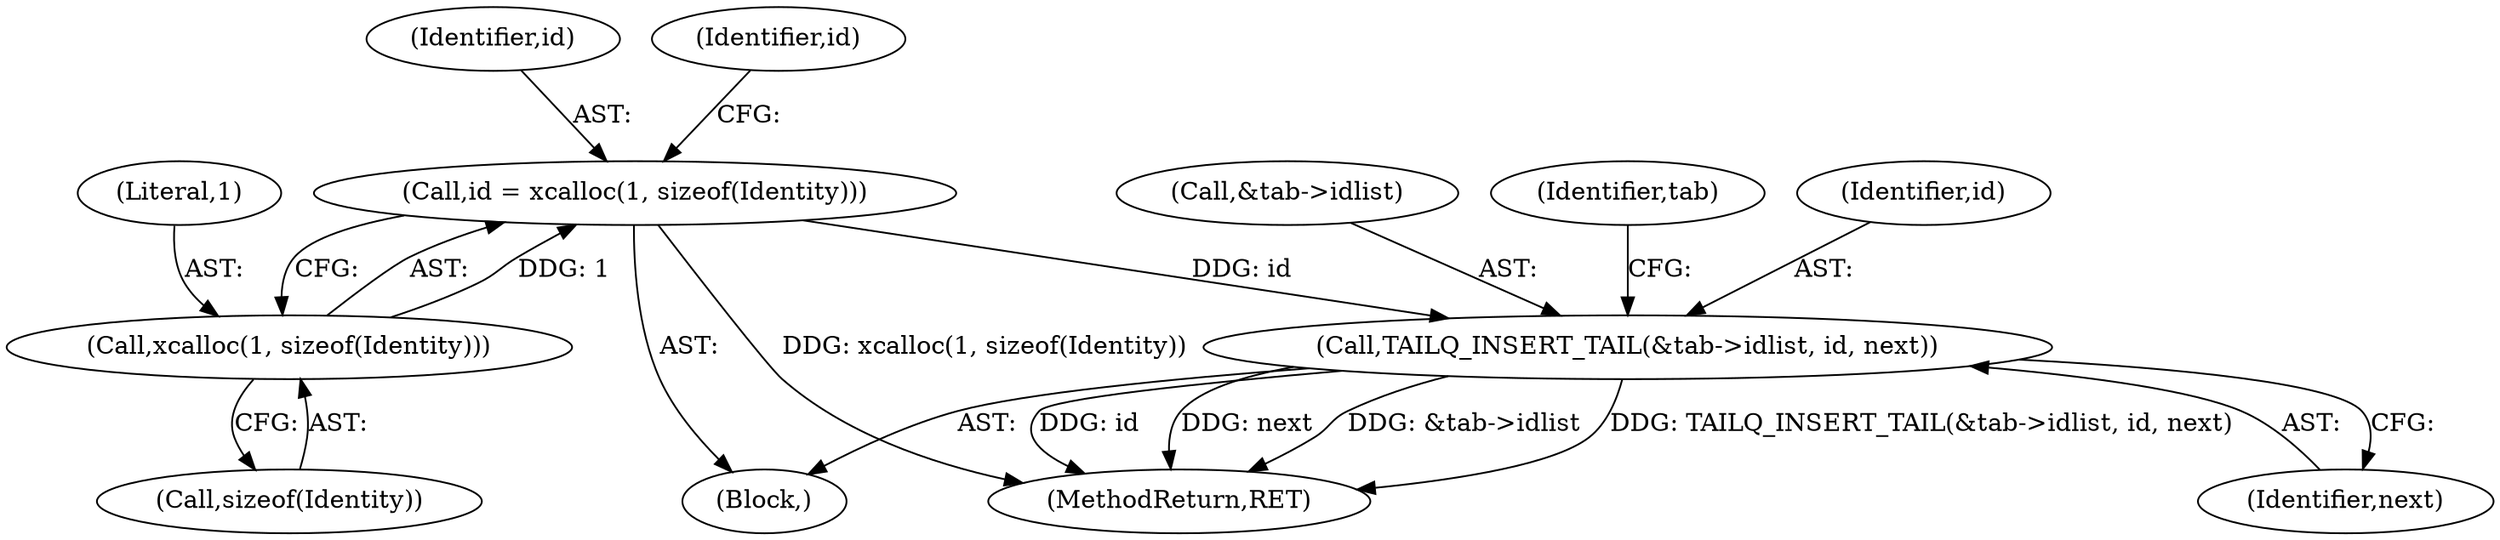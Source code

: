 digraph "0_src_9476ce1dd37d3c3218d5640b74c34c65e5f4efe5_0@pointer" {
"1000310" [label="(Call,TAILQ_INSERT_TAIL(&tab->idlist, id, next))"];
"1000277" [label="(Call,id = xcalloc(1, sizeof(Identity)))"];
"1000279" [label="(Call,xcalloc(1, sizeof(Identity)))"];
"1000311" [label="(Call,&tab->idlist)"];
"1000277" [label="(Call,id = xcalloc(1, sizeof(Identity)))"];
"1000276" [label="(Block,)"];
"1000316" [label="(Identifier,next)"];
"1000319" [label="(Identifier,tab)"];
"1000278" [label="(Identifier,id)"];
"1000281" [label="(Call,sizeof(Identity))"];
"1000279" [label="(Call,xcalloc(1, sizeof(Identity)))"];
"1000310" [label="(Call,TAILQ_INSERT_TAIL(&tab->idlist, id, next))"];
"1000343" [label="(MethodReturn,RET)"];
"1000285" [label="(Identifier,id)"];
"1000280" [label="(Literal,1)"];
"1000315" [label="(Identifier,id)"];
"1000310" -> "1000276"  [label="AST: "];
"1000310" -> "1000316"  [label="CFG: "];
"1000311" -> "1000310"  [label="AST: "];
"1000315" -> "1000310"  [label="AST: "];
"1000316" -> "1000310"  [label="AST: "];
"1000319" -> "1000310"  [label="CFG: "];
"1000310" -> "1000343"  [label="DDG: TAILQ_INSERT_TAIL(&tab->idlist, id, next)"];
"1000310" -> "1000343"  [label="DDG: id"];
"1000310" -> "1000343"  [label="DDG: next"];
"1000310" -> "1000343"  [label="DDG: &tab->idlist"];
"1000277" -> "1000310"  [label="DDG: id"];
"1000277" -> "1000276"  [label="AST: "];
"1000277" -> "1000279"  [label="CFG: "];
"1000278" -> "1000277"  [label="AST: "];
"1000279" -> "1000277"  [label="AST: "];
"1000285" -> "1000277"  [label="CFG: "];
"1000277" -> "1000343"  [label="DDG: xcalloc(1, sizeof(Identity))"];
"1000279" -> "1000277"  [label="DDG: 1"];
"1000279" -> "1000281"  [label="CFG: "];
"1000280" -> "1000279"  [label="AST: "];
"1000281" -> "1000279"  [label="AST: "];
}
